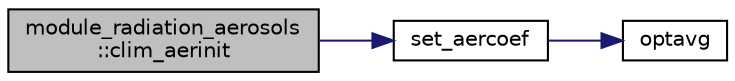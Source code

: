 digraph "module_radiation_aerosols::clim_aerinit"
{
  edge [fontname="Helvetica",fontsize="10",labelfontname="Helvetica",labelfontsize="10"];
  node [fontname="Helvetica",fontsize="10",shape=record];
  rankdir="LR";
  Node12 [label="module_radiation_aerosols\l::clim_aerinit",height=0.2,width=0.4,color="black", fillcolor="grey75", style="filled", fontcolor="black"];
  Node12 -> Node13 [color="midnightblue",fontsize="10",style="solid",fontname="Helvetica"];
  Node13 [label="set_aercoef",height=0.2,width=0.4,color="black", fillcolor="white", style="filled",URL="$group__module__radiation__aerosols.html#ga95fabbc4272ae70f3b345f9b1a898d46",tooltip="The initialization program for climatological aerosols. The program reads and maps the pre-tabulated ..."];
  Node13 -> Node14 [color="midnightblue",fontsize="10",style="solid",fontname="Helvetica"];
  Node14 [label="optavg",height=0.2,width=0.4,color="black", fillcolor="white", style="filled",URL="$group__module__radiation__aerosols.html#ga637761b6110739f2d96322e2ddcc1291",tooltip="This subroutine computes mean aerosols optical properties over each SW radiation spectral band for ea..."];
}
